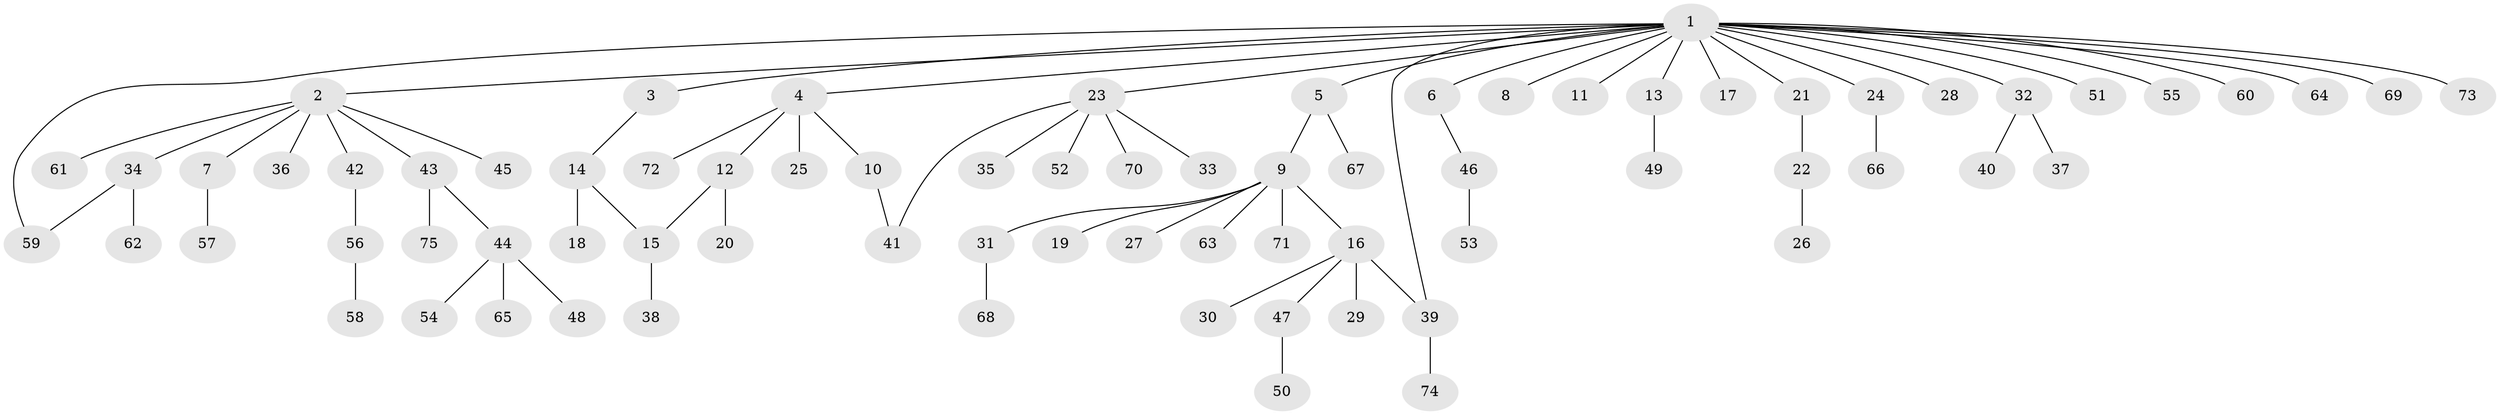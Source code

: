 // Generated by graph-tools (version 1.1) at 2025/48/03/09/25 04:48:03]
// undirected, 75 vertices, 78 edges
graph export_dot {
graph [start="1"]
  node [color=gray90,style=filled];
  1;
  2;
  3;
  4;
  5;
  6;
  7;
  8;
  9;
  10;
  11;
  12;
  13;
  14;
  15;
  16;
  17;
  18;
  19;
  20;
  21;
  22;
  23;
  24;
  25;
  26;
  27;
  28;
  29;
  30;
  31;
  32;
  33;
  34;
  35;
  36;
  37;
  38;
  39;
  40;
  41;
  42;
  43;
  44;
  45;
  46;
  47;
  48;
  49;
  50;
  51;
  52;
  53;
  54;
  55;
  56;
  57;
  58;
  59;
  60;
  61;
  62;
  63;
  64;
  65;
  66;
  67;
  68;
  69;
  70;
  71;
  72;
  73;
  74;
  75;
  1 -- 2;
  1 -- 3;
  1 -- 4;
  1 -- 5;
  1 -- 6;
  1 -- 8;
  1 -- 11;
  1 -- 13;
  1 -- 17;
  1 -- 21;
  1 -- 23;
  1 -- 24;
  1 -- 28;
  1 -- 32;
  1 -- 39;
  1 -- 51;
  1 -- 55;
  1 -- 59;
  1 -- 60;
  1 -- 64;
  1 -- 69;
  1 -- 73;
  2 -- 7;
  2 -- 34;
  2 -- 36;
  2 -- 42;
  2 -- 43;
  2 -- 45;
  2 -- 61;
  3 -- 14;
  4 -- 10;
  4 -- 12;
  4 -- 25;
  4 -- 72;
  5 -- 9;
  5 -- 67;
  6 -- 46;
  7 -- 57;
  9 -- 16;
  9 -- 19;
  9 -- 27;
  9 -- 31;
  9 -- 63;
  9 -- 71;
  10 -- 41;
  12 -- 15;
  12 -- 20;
  13 -- 49;
  14 -- 15;
  14 -- 18;
  15 -- 38;
  16 -- 29;
  16 -- 30;
  16 -- 39;
  16 -- 47;
  21 -- 22;
  22 -- 26;
  23 -- 33;
  23 -- 35;
  23 -- 41;
  23 -- 52;
  23 -- 70;
  24 -- 66;
  31 -- 68;
  32 -- 37;
  32 -- 40;
  34 -- 59;
  34 -- 62;
  39 -- 74;
  42 -- 56;
  43 -- 44;
  43 -- 75;
  44 -- 48;
  44 -- 54;
  44 -- 65;
  46 -- 53;
  47 -- 50;
  56 -- 58;
}
